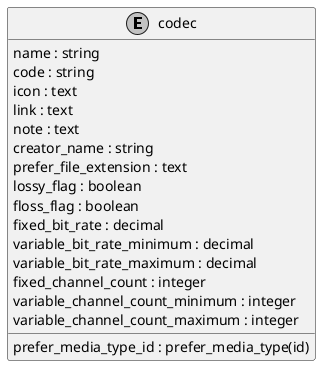 @startuml uml
skinparam monochrome true

entity codec {
  name : string
  code : string
  icon : text
  link : text
  note : text
  creator_name : string
  prefer_file_extension : text
  prefer_media_type_id : prefer_media_type(id)
  lossy_flag : boolean
  floss_flag : boolean
  fixed_bit_rate : decimal
  variable_bit_rate_minimum : decimal
  variable_bit_rate_maximum : decimal
  fixed_channel_count : integer
  variable_channel_count_minimum : integer
  variable_channel_count_maximum : integer
}

@enduml

